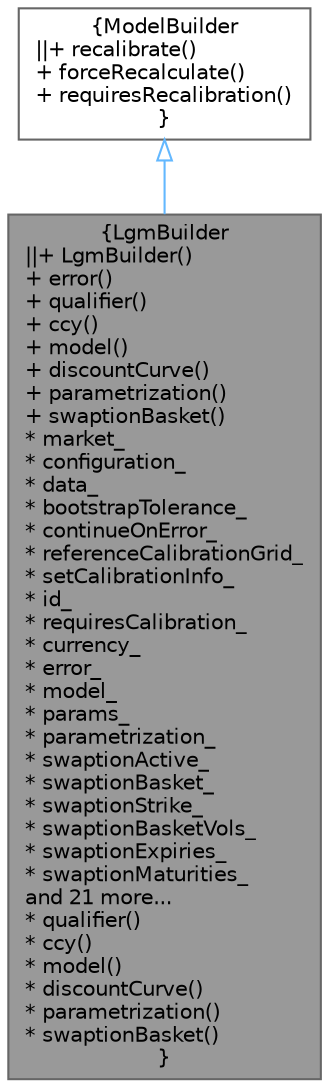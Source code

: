 digraph "LgmBuilder"
{
 // INTERACTIVE_SVG=YES
 // LATEX_PDF_SIZE
  bgcolor="transparent";
  edge [fontname=Helvetica,fontsize=10,labelfontname=Helvetica,labelfontsize=10];
  node [fontname=Helvetica,fontsize=10,shape=box,height=0.2,width=0.4];
  Node1 [label="{LgmBuilder\n||+ LgmBuilder()\l+ error()\l+ qualifier()\l+ ccy()\l+ model()\l+ discountCurve()\l+ parametrization()\l+ swaptionBasket()\l* market_\l* configuration_\l* data_\l* bootstrapTolerance_\l* continueOnError_\l* referenceCalibrationGrid_\l* setCalibrationInfo_\l* id_\l* requiresCalibration_\l* currency_\l* error_\l* model_\l* params_\l* parametrization_\l* swaptionActive_\l* swaptionBasket_\l* swaptionStrike_\l* swaptionBasketVols_\l* swaptionExpiries_\l* swaptionMaturities_\land 21 more...\l* qualifier()\l* ccy()\l* model()\l* discountCurve()\l* parametrization()\l* swaptionBasket()\l}",height=0.2,width=0.4,color="gray40", fillcolor="grey60", style="filled", fontcolor="black",tooltip="Builder for a Linear Gauss Markov model component."];
  Node2 -> Node1 [dir="back",color="steelblue1",style="solid",arrowtail="onormal"];
  Node2 [label="{ModelBuilder\n||+ recalibrate()\l+ forceRecalculate()\l+ requiresRecalibration()\l}",height=0.2,width=0.4,color="gray40", fillcolor="white", style="filled",URL="C:/dev/ORE/documentation/QuantExt/doc/quantext.tag$class_quant_ext_1_1_model_builder.html",tooltip=" "];
}
